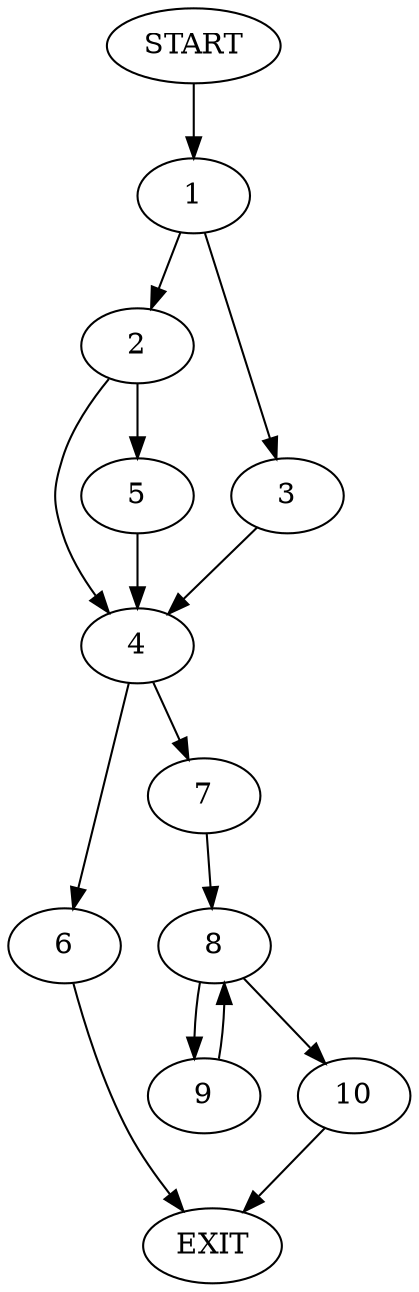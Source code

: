 digraph {
0 [label="START"]
11 [label="EXIT"]
0 -> 1
1 -> 2
1 -> 3
2 -> 4
2 -> 5
3 -> 4
4 -> 6
4 -> 7
5 -> 4
6 -> 11
7 -> 8
8 -> 9
8 -> 10
9 -> 8
10 -> 11
}
